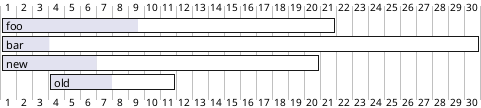 @startgantt
[foo] lasts 21 days
[foo] is 41% completed

[bar] lasts 30 days and is 10% completed

[new] is 30% completed and lasts 20 days

[old] starts at D+3 and ends at D+10 and is 50% completed
@endgantt